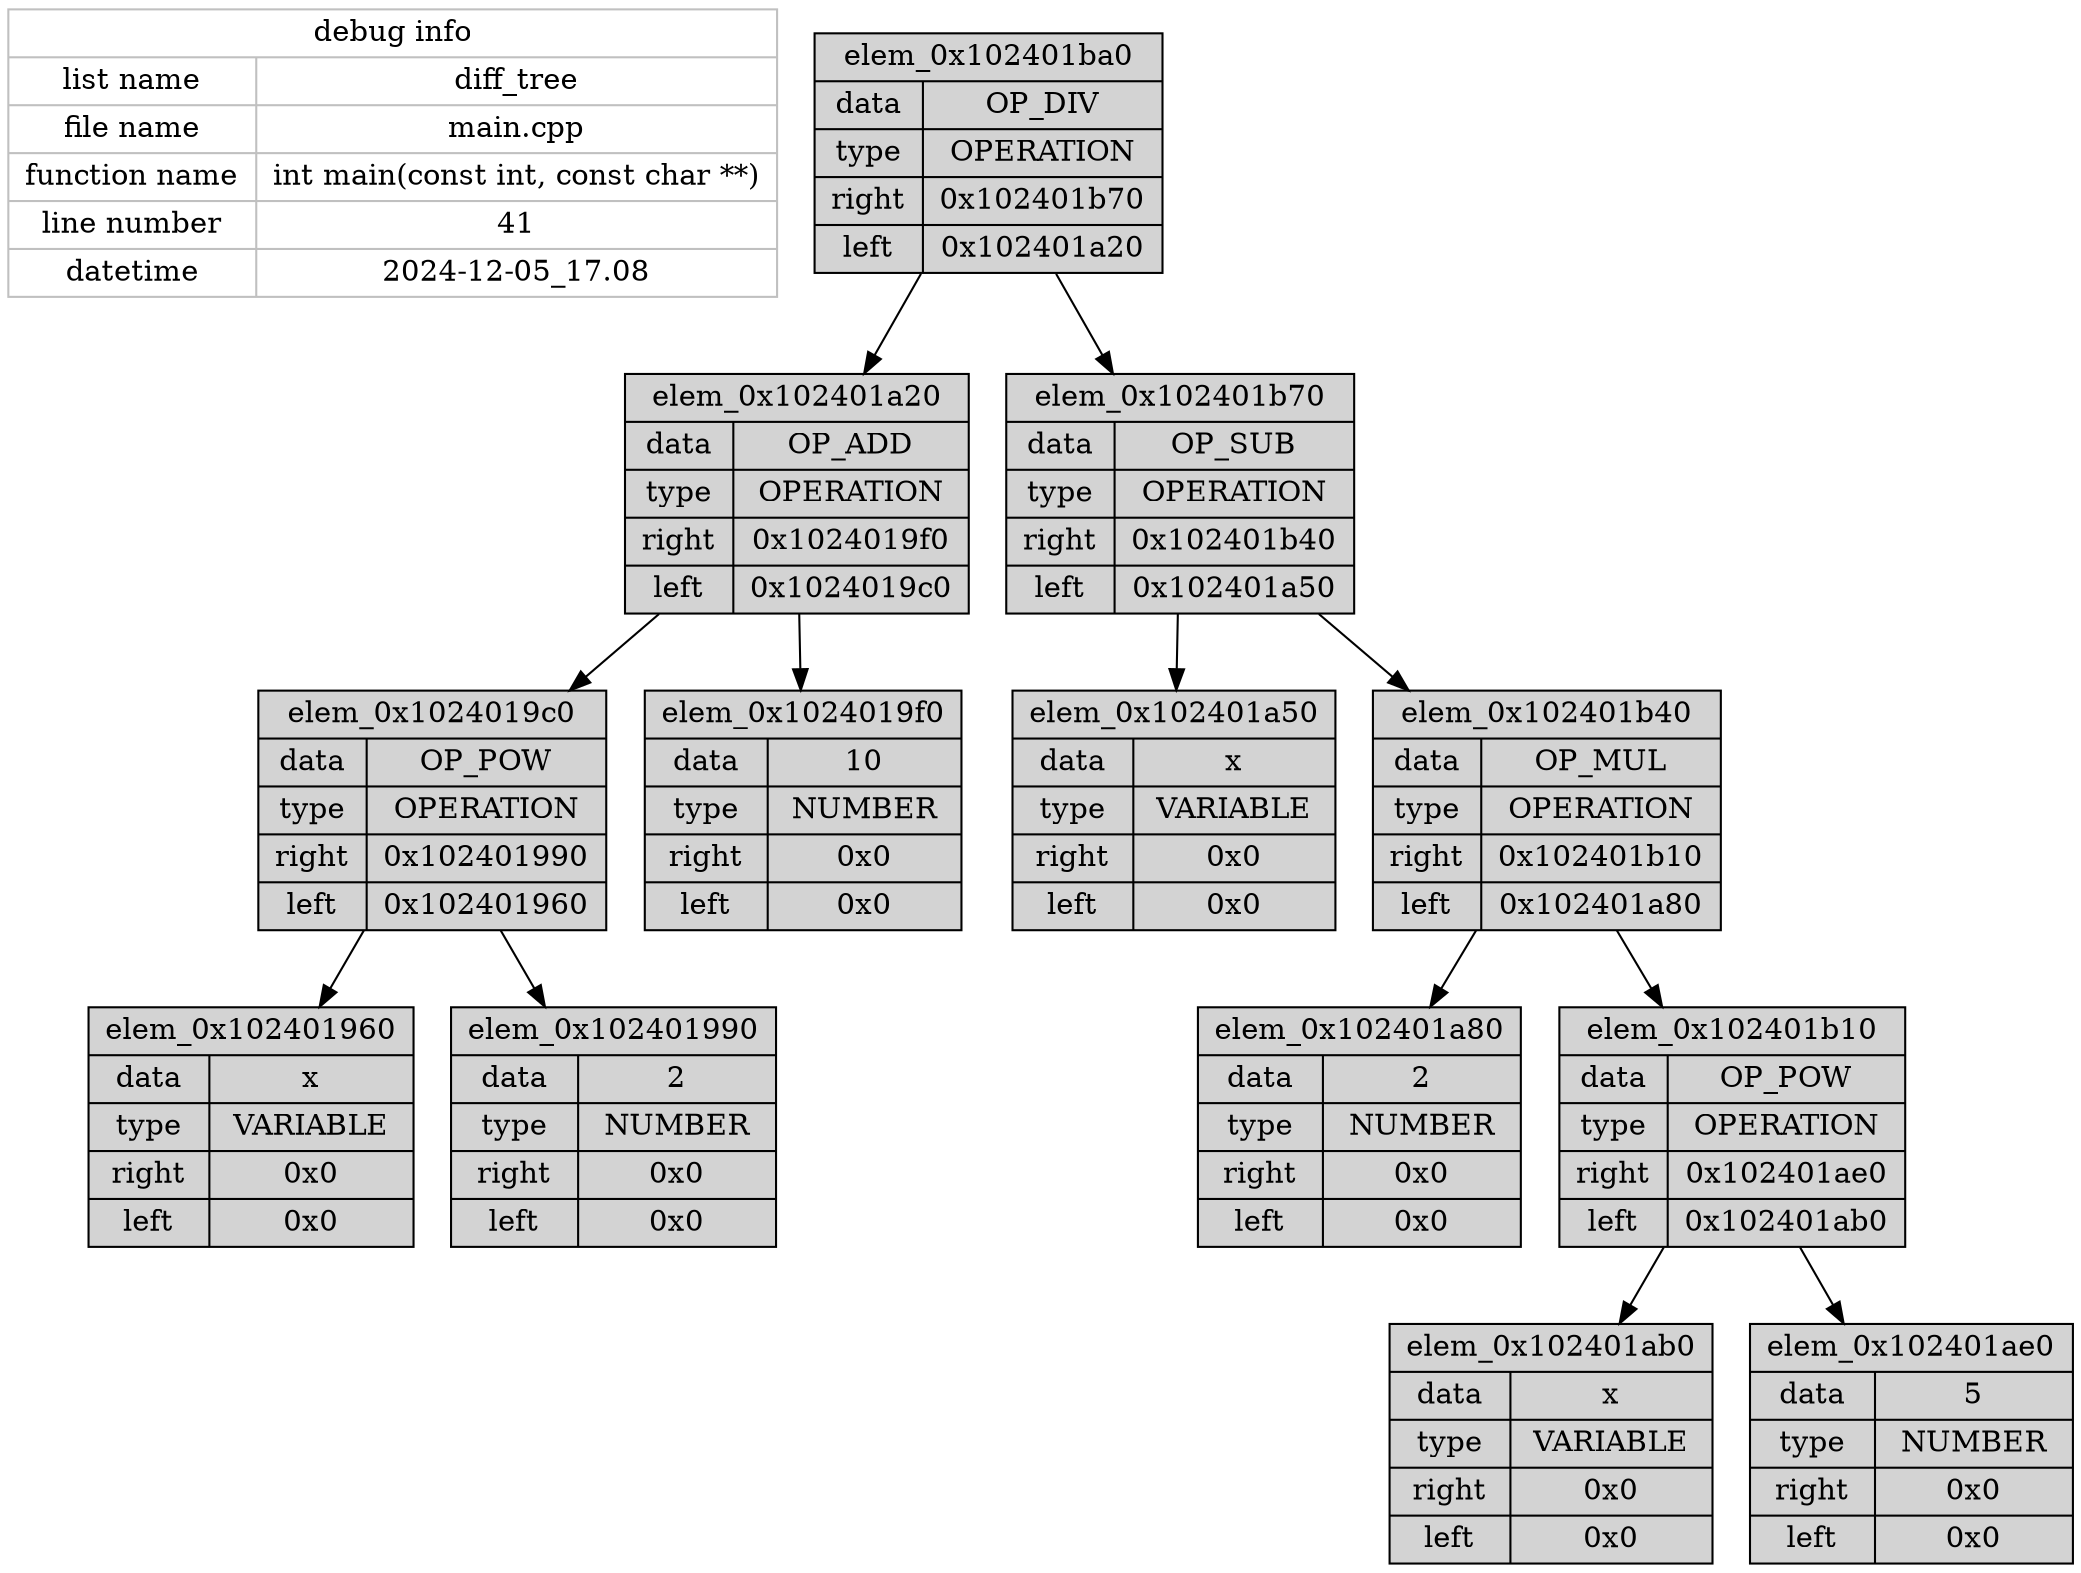 digraph G {
debug_info [
shape=record,
label="{debug info | { {list name | file name | function name | line number | datetime} | {diff_tree | main.cpp | int main(const int, const char **) | 41 | 2024-12-05_17.08} }}",
fillcolor=white,
color=grey,
style="filled",
];
elem_0x102401ba0 [
  shape=record,
  label="{elem_0x102401ba0  | { {data | type | right | left} | {OP_DIV | OPERATION | 0x102401b70 | 0x102401a20} } }",
  fillcolor=lightgrey,
  color=black,
  style="filled"
];
elem_0x102401a20 [
  shape=record,
  label="{elem_0x102401a20  | { {data | type | right | left} | {OP_ADD | OPERATION | 0x1024019f0 | 0x1024019c0} } }",
  fillcolor=lightgrey,
  color=black,
  style="filled"
];
elem_0x1024019c0 [
  shape=record,
  label="{elem_0x1024019c0  | { {data | type | right | left} | {OP_POW | OPERATION | 0x102401990 | 0x102401960} } }",
  fillcolor=lightgrey,
  color=black,
  style="filled"
];
elem_0x102401960 [
  shape=record,
  label="{elem_0x102401960  | { {data | type | right | left} | {x | VARIABLE | 0x0 | 0x0} } }",
  fillcolor=lightgrey,
  color=black,
  style="filled"
];

elem_0x102401990 [
  shape=record,
  label="{elem_0x102401990  | { {data | type | right | left} | {2 | NUMBER | 0x0 | 0x0} } }",
  fillcolor=lightgrey,
  color=black,
  style="filled"
];

elem_0x1024019c0 -> elem_0x102401960;
elem_0x1024019c0 -> elem_0x102401990;

elem_0x1024019f0 [
  shape=record,
  label="{elem_0x1024019f0  | { {data | type | right | left} | {10 | NUMBER | 0x0 | 0x0} } }",
  fillcolor=lightgrey,
  color=black,
  style="filled"
];

elem_0x102401a20 -> elem_0x1024019c0;
elem_0x102401a20 -> elem_0x1024019f0;

elem_0x102401b70 [
  shape=record,
  label="{elem_0x102401b70  | { {data | type | right | left} | {OP_SUB | OPERATION | 0x102401b40 | 0x102401a50} } }",
  fillcolor=lightgrey,
  color=black,
  style="filled"
];
elem_0x102401a50 [
  shape=record,
  label="{elem_0x102401a50  | { {data | type | right | left} | {x | VARIABLE | 0x0 | 0x0} } }",
  fillcolor=lightgrey,
  color=black,
  style="filled"
];

elem_0x102401b40 [
  shape=record,
  label="{elem_0x102401b40  | { {data | type | right | left} | {OP_MUL | OPERATION | 0x102401b10 | 0x102401a80} } }",
  fillcolor=lightgrey,
  color=black,
  style="filled"
];
elem_0x102401a80 [
  shape=record,
  label="{elem_0x102401a80  | { {data | type | right | left} | {2 | NUMBER | 0x0 | 0x0} } }",
  fillcolor=lightgrey,
  color=black,
  style="filled"
];

elem_0x102401b10 [
  shape=record,
  label="{elem_0x102401b10  | { {data | type | right | left} | {OP_POW | OPERATION | 0x102401ae0 | 0x102401ab0} } }",
  fillcolor=lightgrey,
  color=black,
  style="filled"
];
elem_0x102401ab0 [
  shape=record,
  label="{elem_0x102401ab0  | { {data | type | right | left} | {x | VARIABLE | 0x0 | 0x0} } }",
  fillcolor=lightgrey,
  color=black,
  style="filled"
];

elem_0x102401ae0 [
  shape=record,
  label="{elem_0x102401ae0  | { {data | type | right | left} | {5 | NUMBER | 0x0 | 0x0} } }",
  fillcolor=lightgrey,
  color=black,
  style="filled"
];

elem_0x102401b10 -> elem_0x102401ab0;
elem_0x102401b10 -> elem_0x102401ae0;

elem_0x102401b40 -> elem_0x102401a80;
elem_0x102401b40 -> elem_0x102401b10;

elem_0x102401b70 -> elem_0x102401a50;
elem_0x102401b70 -> elem_0x102401b40;

elem_0x102401ba0 -> elem_0x102401a20;
elem_0x102401ba0 -> elem_0x102401b70;

}
